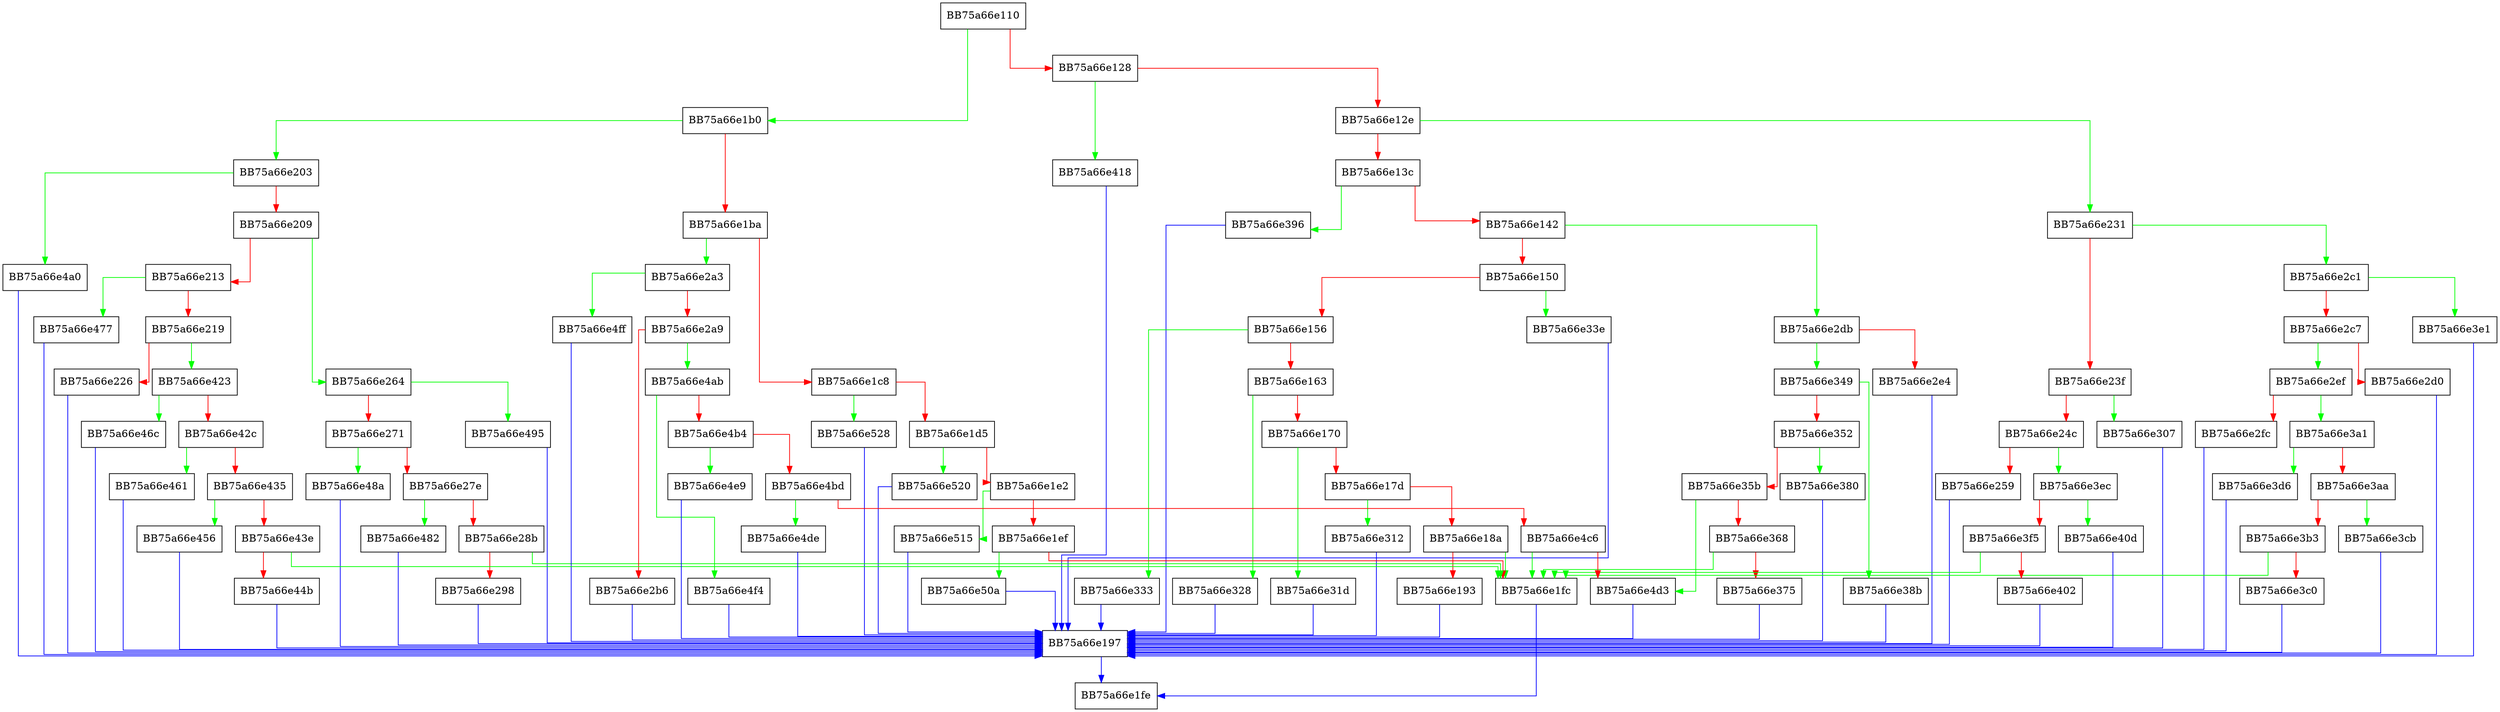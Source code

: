 digraph getPropByHash {
  node [shape="box"];
  graph [splines=ortho];
  BB75a66e110 -> BB75a66e1b0 [color="green"];
  BB75a66e110 -> BB75a66e128 [color="red"];
  BB75a66e128 -> BB75a66e418 [color="green"];
  BB75a66e128 -> BB75a66e12e [color="red"];
  BB75a66e12e -> BB75a66e231 [color="green"];
  BB75a66e12e -> BB75a66e13c [color="red"];
  BB75a66e13c -> BB75a66e396 [color="green"];
  BB75a66e13c -> BB75a66e142 [color="red"];
  BB75a66e142 -> BB75a66e2db [color="green"];
  BB75a66e142 -> BB75a66e150 [color="red"];
  BB75a66e150 -> BB75a66e33e [color="green"];
  BB75a66e150 -> BB75a66e156 [color="red"];
  BB75a66e156 -> BB75a66e333 [color="green"];
  BB75a66e156 -> BB75a66e163 [color="red"];
  BB75a66e163 -> BB75a66e328 [color="green"];
  BB75a66e163 -> BB75a66e170 [color="red"];
  BB75a66e170 -> BB75a66e31d [color="green"];
  BB75a66e170 -> BB75a66e17d [color="red"];
  BB75a66e17d -> BB75a66e312 [color="green"];
  BB75a66e17d -> BB75a66e18a [color="red"];
  BB75a66e18a -> BB75a66e1fc [color="green"];
  BB75a66e18a -> BB75a66e193 [color="red"];
  BB75a66e193 -> BB75a66e197 [color="blue"];
  BB75a66e197 -> BB75a66e1fe [color="blue"];
  BB75a66e1b0 -> BB75a66e203 [color="green"];
  BB75a66e1b0 -> BB75a66e1ba [color="red"];
  BB75a66e1ba -> BB75a66e2a3 [color="green"];
  BB75a66e1ba -> BB75a66e1c8 [color="red"];
  BB75a66e1c8 -> BB75a66e528 [color="green"];
  BB75a66e1c8 -> BB75a66e1d5 [color="red"];
  BB75a66e1d5 -> BB75a66e520 [color="green"];
  BB75a66e1d5 -> BB75a66e1e2 [color="red"];
  BB75a66e1e2 -> BB75a66e515 [color="green"];
  BB75a66e1e2 -> BB75a66e1ef [color="red"];
  BB75a66e1ef -> BB75a66e50a [color="green"];
  BB75a66e1ef -> BB75a66e1fc [color="red"];
  BB75a66e1fc -> BB75a66e1fe [color="blue"];
  BB75a66e203 -> BB75a66e4a0 [color="green"];
  BB75a66e203 -> BB75a66e209 [color="red"];
  BB75a66e209 -> BB75a66e264 [color="green"];
  BB75a66e209 -> BB75a66e213 [color="red"];
  BB75a66e213 -> BB75a66e477 [color="green"];
  BB75a66e213 -> BB75a66e219 [color="red"];
  BB75a66e219 -> BB75a66e423 [color="green"];
  BB75a66e219 -> BB75a66e226 [color="red"];
  BB75a66e226 -> BB75a66e197 [color="blue"];
  BB75a66e231 -> BB75a66e2c1 [color="green"];
  BB75a66e231 -> BB75a66e23f [color="red"];
  BB75a66e23f -> BB75a66e307 [color="green"];
  BB75a66e23f -> BB75a66e24c [color="red"];
  BB75a66e24c -> BB75a66e3ec [color="green"];
  BB75a66e24c -> BB75a66e259 [color="red"];
  BB75a66e259 -> BB75a66e197 [color="blue"];
  BB75a66e264 -> BB75a66e495 [color="green"];
  BB75a66e264 -> BB75a66e271 [color="red"];
  BB75a66e271 -> BB75a66e48a [color="green"];
  BB75a66e271 -> BB75a66e27e [color="red"];
  BB75a66e27e -> BB75a66e482 [color="green"];
  BB75a66e27e -> BB75a66e28b [color="red"];
  BB75a66e28b -> BB75a66e1fc [color="green"];
  BB75a66e28b -> BB75a66e298 [color="red"];
  BB75a66e298 -> BB75a66e197 [color="blue"];
  BB75a66e2a3 -> BB75a66e4ff [color="green"];
  BB75a66e2a3 -> BB75a66e2a9 [color="red"];
  BB75a66e2a9 -> BB75a66e4ab [color="green"];
  BB75a66e2a9 -> BB75a66e2b6 [color="red"];
  BB75a66e2b6 -> BB75a66e197 [color="blue"];
  BB75a66e2c1 -> BB75a66e3e1 [color="green"];
  BB75a66e2c1 -> BB75a66e2c7 [color="red"];
  BB75a66e2c7 -> BB75a66e2ef [color="green"];
  BB75a66e2c7 -> BB75a66e2d0 [color="red"];
  BB75a66e2d0 -> BB75a66e197 [color="blue"];
  BB75a66e2db -> BB75a66e349 [color="green"];
  BB75a66e2db -> BB75a66e2e4 [color="red"];
  BB75a66e2e4 -> BB75a66e197 [color="blue"];
  BB75a66e2ef -> BB75a66e3a1 [color="green"];
  BB75a66e2ef -> BB75a66e2fc [color="red"];
  BB75a66e2fc -> BB75a66e197 [color="blue"];
  BB75a66e307 -> BB75a66e197 [color="blue"];
  BB75a66e312 -> BB75a66e197 [color="blue"];
  BB75a66e31d -> BB75a66e197 [color="blue"];
  BB75a66e328 -> BB75a66e197 [color="blue"];
  BB75a66e333 -> BB75a66e197 [color="blue"];
  BB75a66e33e -> BB75a66e197 [color="blue"];
  BB75a66e349 -> BB75a66e38b [color="green"];
  BB75a66e349 -> BB75a66e352 [color="red"];
  BB75a66e352 -> BB75a66e380 [color="green"];
  BB75a66e352 -> BB75a66e35b [color="red"];
  BB75a66e35b -> BB75a66e4d3 [color="green"];
  BB75a66e35b -> BB75a66e368 [color="red"];
  BB75a66e368 -> BB75a66e1fc [color="green"];
  BB75a66e368 -> BB75a66e375 [color="red"];
  BB75a66e375 -> BB75a66e197 [color="blue"];
  BB75a66e380 -> BB75a66e197 [color="blue"];
  BB75a66e38b -> BB75a66e197 [color="blue"];
  BB75a66e396 -> BB75a66e197 [color="blue"];
  BB75a66e3a1 -> BB75a66e3d6 [color="green"];
  BB75a66e3a1 -> BB75a66e3aa [color="red"];
  BB75a66e3aa -> BB75a66e3cb [color="green"];
  BB75a66e3aa -> BB75a66e3b3 [color="red"];
  BB75a66e3b3 -> BB75a66e1fc [color="green"];
  BB75a66e3b3 -> BB75a66e3c0 [color="red"];
  BB75a66e3c0 -> BB75a66e197 [color="blue"];
  BB75a66e3cb -> BB75a66e197 [color="blue"];
  BB75a66e3d6 -> BB75a66e197 [color="blue"];
  BB75a66e3e1 -> BB75a66e197 [color="blue"];
  BB75a66e3ec -> BB75a66e40d [color="green"];
  BB75a66e3ec -> BB75a66e3f5 [color="red"];
  BB75a66e3f5 -> BB75a66e1fc [color="green"];
  BB75a66e3f5 -> BB75a66e402 [color="red"];
  BB75a66e402 -> BB75a66e197 [color="blue"];
  BB75a66e40d -> BB75a66e197 [color="blue"];
  BB75a66e418 -> BB75a66e197 [color="blue"];
  BB75a66e423 -> BB75a66e46c [color="green"];
  BB75a66e423 -> BB75a66e42c [color="red"];
  BB75a66e42c -> BB75a66e461 [color="green"];
  BB75a66e42c -> BB75a66e435 [color="red"];
  BB75a66e435 -> BB75a66e456 [color="green"];
  BB75a66e435 -> BB75a66e43e [color="red"];
  BB75a66e43e -> BB75a66e1fc [color="green"];
  BB75a66e43e -> BB75a66e44b [color="red"];
  BB75a66e44b -> BB75a66e197 [color="blue"];
  BB75a66e456 -> BB75a66e197 [color="blue"];
  BB75a66e461 -> BB75a66e197 [color="blue"];
  BB75a66e46c -> BB75a66e197 [color="blue"];
  BB75a66e477 -> BB75a66e197 [color="blue"];
  BB75a66e482 -> BB75a66e197 [color="blue"];
  BB75a66e48a -> BB75a66e197 [color="blue"];
  BB75a66e495 -> BB75a66e197 [color="blue"];
  BB75a66e4a0 -> BB75a66e197 [color="blue"];
  BB75a66e4ab -> BB75a66e4f4 [color="green"];
  BB75a66e4ab -> BB75a66e4b4 [color="red"];
  BB75a66e4b4 -> BB75a66e4e9 [color="green"];
  BB75a66e4b4 -> BB75a66e4bd [color="red"];
  BB75a66e4bd -> BB75a66e4de [color="green"];
  BB75a66e4bd -> BB75a66e4c6 [color="red"];
  BB75a66e4c6 -> BB75a66e1fc [color="green"];
  BB75a66e4c6 -> BB75a66e4d3 [color="red"];
  BB75a66e4d3 -> BB75a66e197 [color="blue"];
  BB75a66e4de -> BB75a66e197 [color="blue"];
  BB75a66e4e9 -> BB75a66e197 [color="blue"];
  BB75a66e4f4 -> BB75a66e197 [color="blue"];
  BB75a66e4ff -> BB75a66e197 [color="blue"];
  BB75a66e50a -> BB75a66e197 [color="blue"];
  BB75a66e515 -> BB75a66e197 [color="blue"];
  BB75a66e520 -> BB75a66e197 [color="blue"];
  BB75a66e528 -> BB75a66e197 [color="blue"];
}